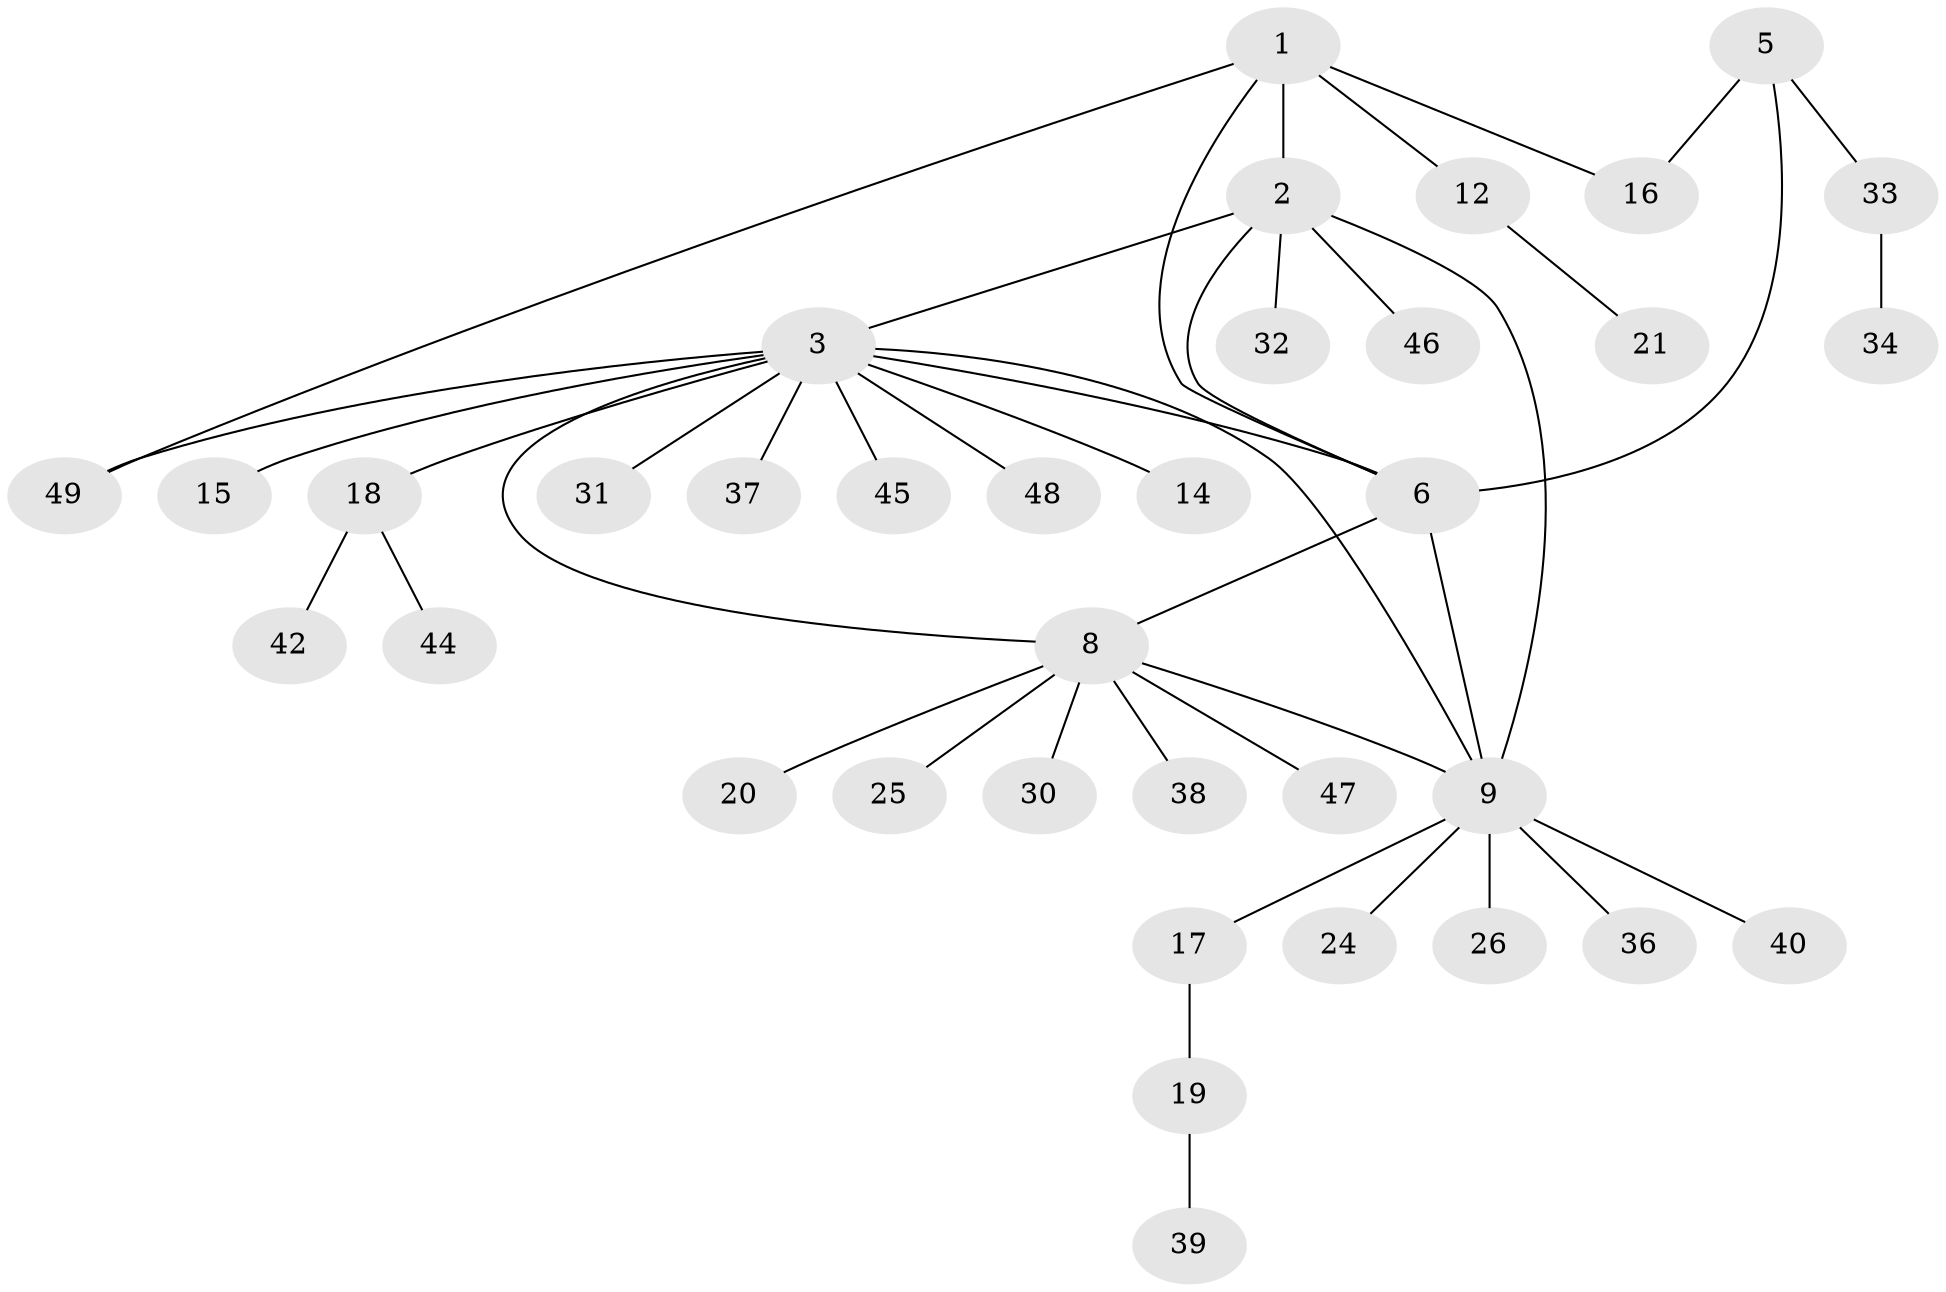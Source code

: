 // original degree distribution, {5: 0.04, 7: 0.02, 6: 0.02, 8: 0.04, 2: 0.14, 3: 0.18, 9: 0.02, 1: 0.54}
// Generated by graph-tools (version 1.1) at 2025/42/03/06/25 10:42:13]
// undirected, 36 vertices, 43 edges
graph export_dot {
graph [start="1"]
  node [color=gray90,style=filled];
  1 [super="+27"];
  2 [super="+29"];
  3 [super="+4"];
  5 [super="+11"];
  6 [super="+7"];
  8 [super="+13"];
  9 [super="+10"];
  12 [super="+35"];
  14;
  15;
  16 [super="+22"];
  17 [super="+43"];
  18 [super="+28"];
  19 [super="+23"];
  20;
  21;
  24;
  25;
  26;
  30;
  31;
  32;
  33 [super="+41"];
  34;
  36;
  37;
  38;
  39;
  40;
  42;
  44;
  45;
  46;
  47;
  48;
  49 [super="+50"];
  1 -- 2;
  1 -- 12;
  1 -- 16;
  1 -- 6;
  1 -- 49;
  2 -- 3;
  2 -- 6;
  2 -- 9 [weight=2];
  2 -- 32;
  2 -- 46;
  3 -- 14;
  3 -- 15;
  3 -- 18;
  3 -- 31;
  3 -- 37;
  3 -- 6;
  3 -- 8;
  3 -- 9;
  3 -- 45;
  3 -- 48;
  3 -- 49;
  5 -- 6;
  5 -- 16;
  5 -- 33;
  6 -- 9;
  6 -- 8;
  8 -- 25;
  8 -- 30;
  8 -- 38;
  8 -- 47;
  8 -- 9;
  8 -- 20;
  9 -- 17;
  9 -- 24;
  9 -- 26;
  9 -- 36;
  9 -- 40;
  12 -- 21;
  17 -- 19;
  18 -- 42;
  18 -- 44;
  19 -- 39;
  33 -- 34;
}
